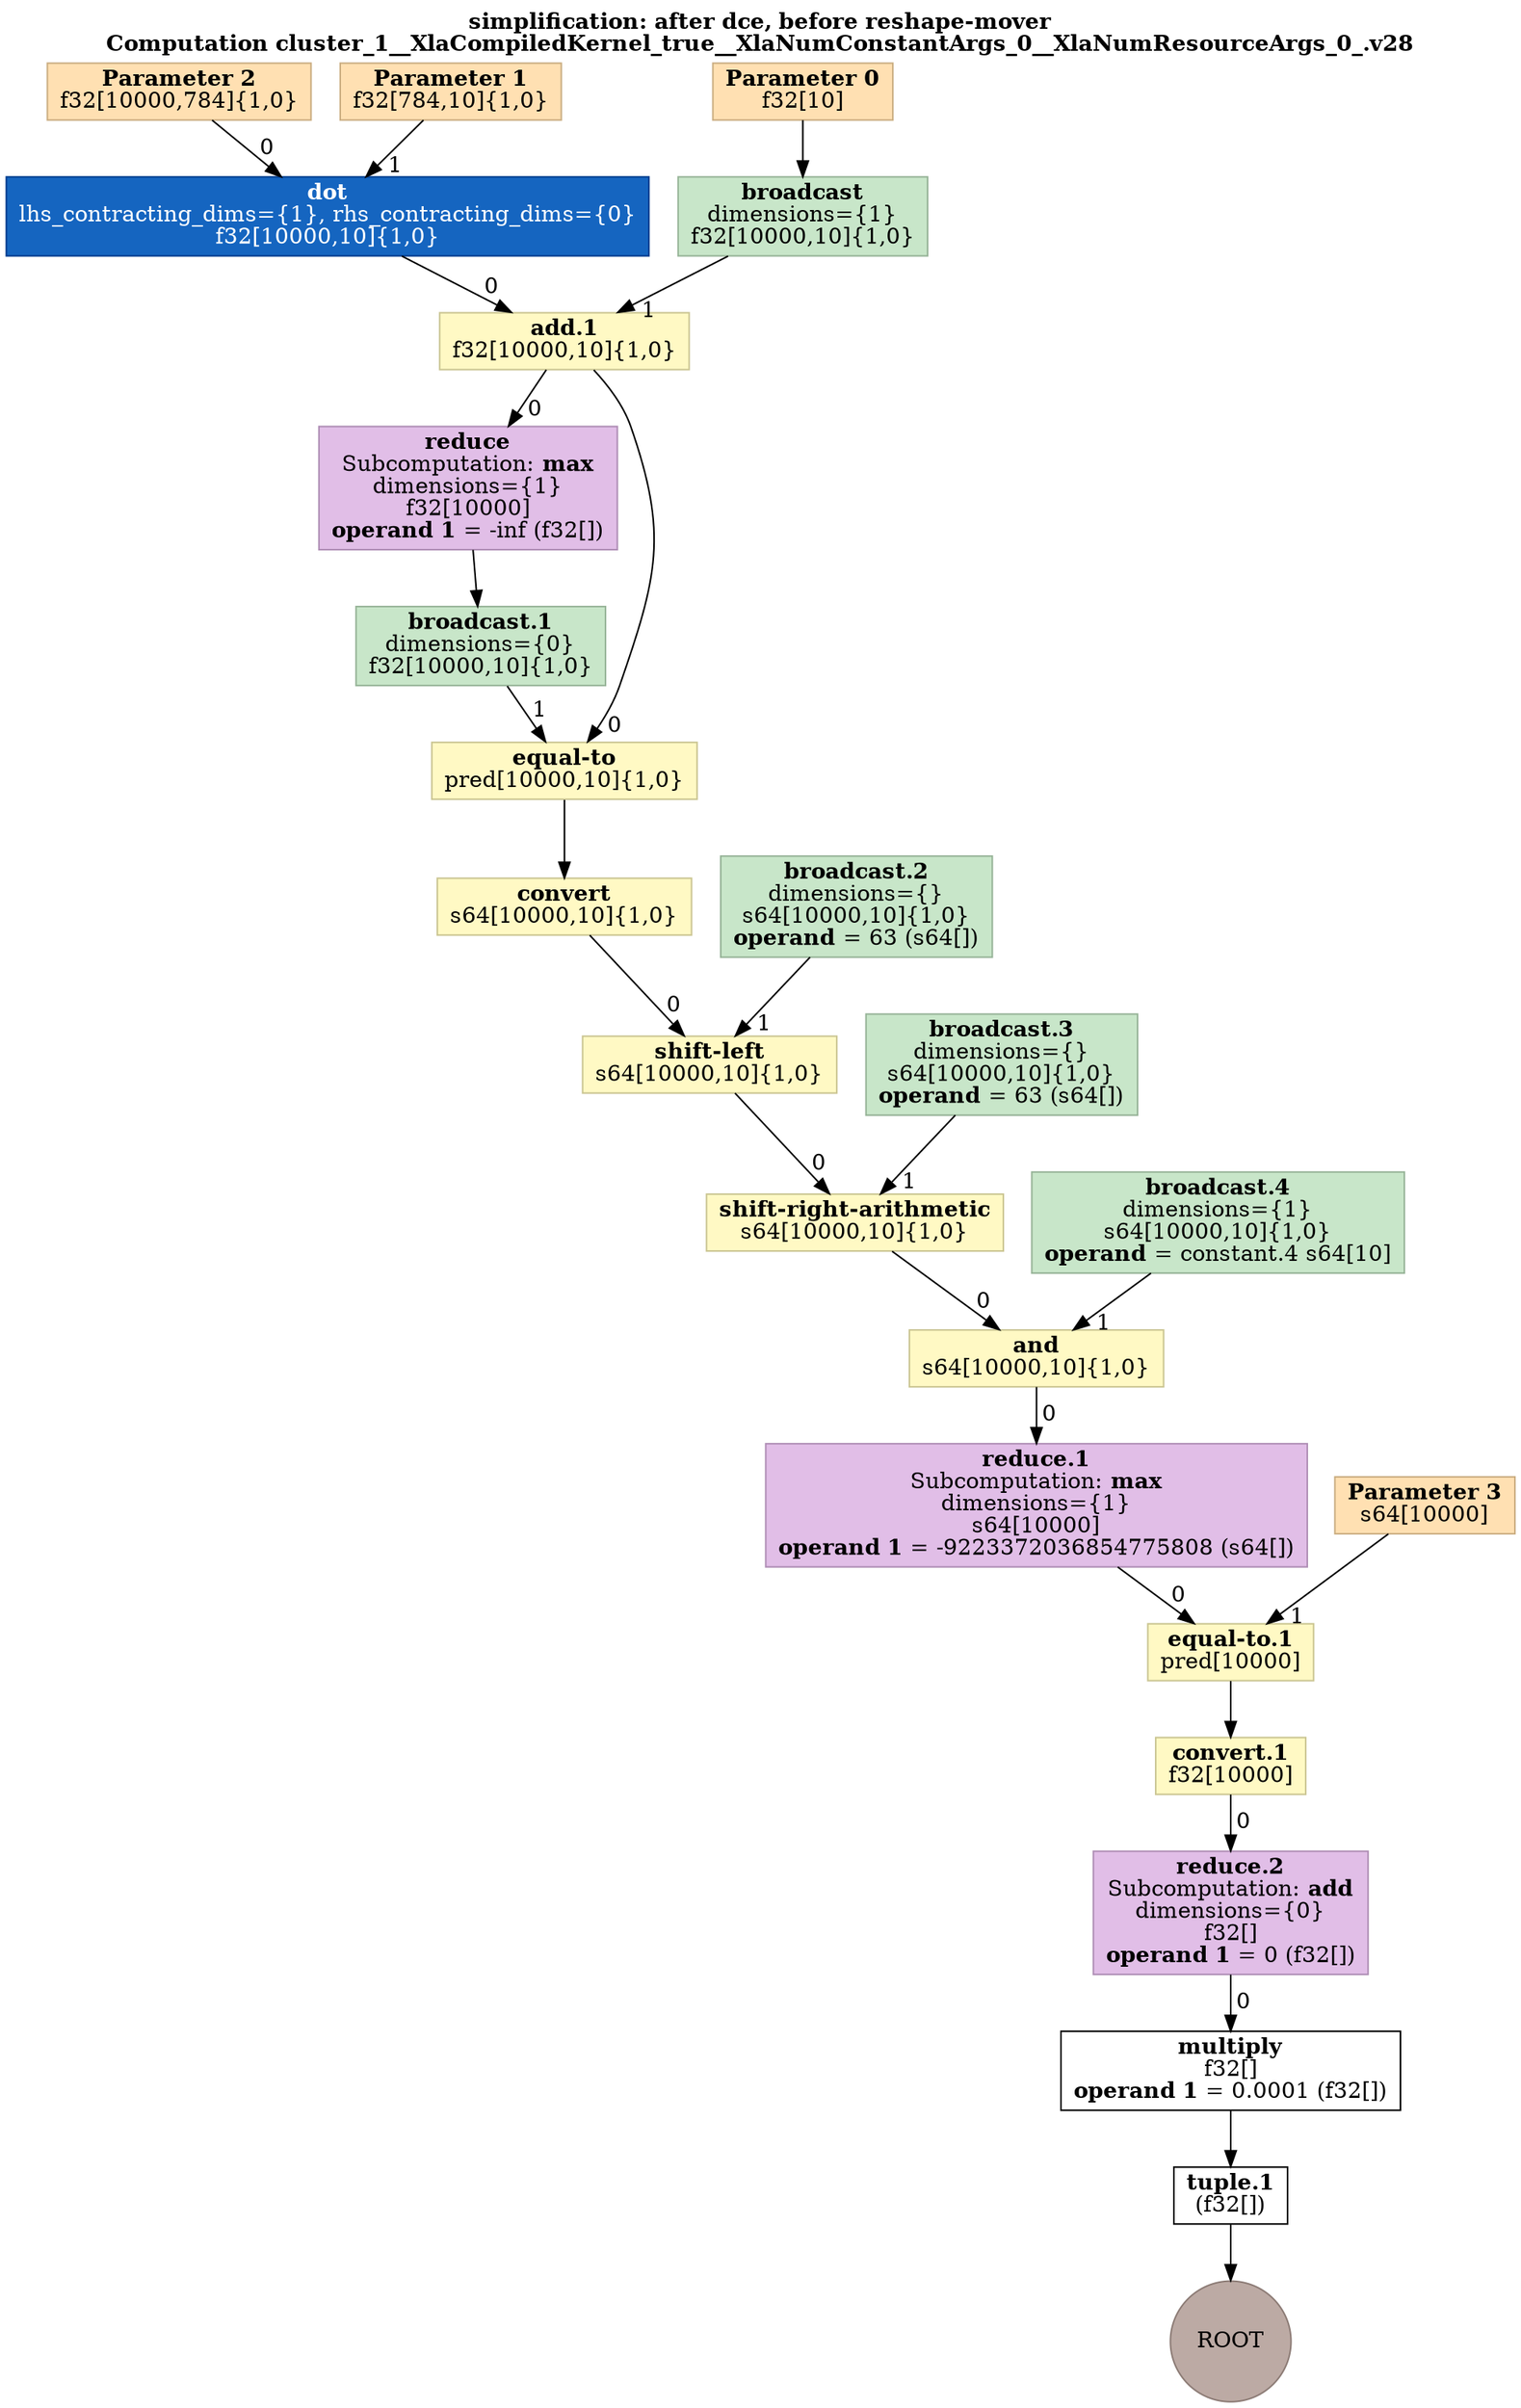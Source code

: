 digraph G {
rankdir = TB;
compound = true;
label = <<b>simplification: after dce, before reshape-mover<br/>Computation cluster_1__XlaCompiledKernel_true__XlaNumConstantArgs_0__XlaNumResourceArgs_0_.v28</b>>;
labelloc = t;
// Disable the tooltip.  Interestingly, "" doesn't work!
tooltip = " ";
// DOT graphs accept a stylesheet as a URI.  So naturally, an inline
// stylesheet is a data URI!
stylesheet="
  data:text/css,
  @import url(https://fonts.googleapis.com/css?family=Roboto:400,700);
  svg text {
    font-family: 'Roboto';
    font-size: 12px;
  }

    #node22:hover ~ #edge24 text { fill: #1976d2; }
  #node22:hover ~ #edge24 path { stroke: #1976d2; stroke-width: .2em; }
  #node22:hover ~ #edge24 polygon { fill: #1976d2; stroke: #1976d2; stroke-width: .2em; }

  #node24:hover ~ #edge24 text { fill: #d32f2f; }
  #node24:hover ~ #edge24 path { stroke: #d32f2f; stroke-width: .2em; }
  #node24:hover ~ #edge24 polygon { fill: #d32f2f; stroke: #d32f2f; stroke-width: .2em; }

  #node6:hover ~ #edge8 text { fill: #1976d2; }
  #node6:hover ~ #edge8 path { stroke: #1976d2; stroke-width: .2em; }
  #node6:hover ~ #edge8 polygon { fill: #1976d2; stroke: #1976d2; stroke-width: .2em; }

  #node9:hover ~ #edge8 text { fill: #d32f2f; }
  #node9:hover ~ #edge8 path { stroke: #d32f2f; stroke-width: .2em; }
  #node9:hover ~ #edge8 polygon { fill: #d32f2f; stroke: #d32f2f; stroke-width: .2em; }

  #node8:hover ~ #edge9 text { fill: #1976d2; }
  #node8:hover ~ #edge9 path { stroke: #1976d2; stroke-width: .2em; }
  #node8:hover ~ #edge9 polygon { fill: #1976d2; stroke: #1976d2; stroke-width: .2em; }

  #node9:hover ~ #edge9 text { fill: #d32f2f; }
  #node9:hover ~ #edge9 path { stroke: #d32f2f; stroke-width: .2em; }
  #node9:hover ~ #edge9 polygon { fill: #d32f2f; stroke: #d32f2f; stroke-width: .2em; }

  #node19:hover ~ #edge20 text { fill: #1976d2; }
  #node19:hover ~ #edge20 path { stroke: #1976d2; stroke-width: .2em; }
  #node19:hover ~ #edge20 polygon { fill: #1976d2; stroke: #1976d2; stroke-width: .2em; }

  #node20:hover ~ #edge20 text { fill: #d32f2f; }
  #node20:hover ~ #edge20 path { stroke: #d32f2f; stroke-width: .2em; }
  #node20:hover ~ #edge20 polygon { fill: #d32f2f; stroke: #d32f2f; stroke-width: .2em; }

  #node3:hover ~ #edge4 text { fill: #1976d2; }
  #node3:hover ~ #edge4 path { stroke: #1976d2; stroke-width: .2em; }
  #node3:hover ~ #edge4 polygon { fill: #1976d2; stroke: #1976d2; stroke-width: .2em; }

  #node6:hover ~ #edge4 text { fill: #d32f2f; }
  #node6:hover ~ #edge4 path { stroke: #d32f2f; stroke-width: .2em; }
  #node6:hover ~ #edge4 polygon { fill: #d32f2f; stroke: #d32f2f; stroke-width: .2em; }

  #node4:hover ~ #edge3 text { fill: #1976d2; }
  #node4:hover ~ #edge3 path { stroke: #1976d2; stroke-width: .2em; }
  #node4:hover ~ #edge3 polygon { fill: #1976d2; stroke: #1976d2; stroke-width: .2em; }

  #node5:hover ~ #edge3 text { fill: #d32f2f; }
  #node5:hover ~ #edge3 path { stroke: #d32f2f; stroke-width: .2em; }
  #node5:hover ~ #edge3 polygon { fill: #d32f2f; stroke: #d32f2f; stroke-width: .2em; }

  #node2:hover ~ #edge2 text { fill: #1976d2; }
  #node2:hover ~ #edge2 path { stroke: #1976d2; stroke-width: .2em; }
  #node2:hover ~ #edge2 polygon { fill: #1976d2; stroke: #1976d2; stroke-width: .2em; }

  #node3:hover ~ #edge2 text { fill: #d32f2f; }
  #node3:hover ~ #edge2 path { stroke: #d32f2f; stroke-width: .2em; }
  #node3:hover ~ #edge2 polygon { fill: #d32f2f; stroke: #d32f2f; stroke-width: .2em; }

  #node9:hover ~ #edge10 text { fill: #1976d2; }
  #node9:hover ~ #edge10 path { stroke: #1976d2; stroke-width: .2em; }
  #node9:hover ~ #edge10 polygon { fill: #1976d2; stroke: #1976d2; stroke-width: .2em; }

  #node10:hover ~ #edge10 text { fill: #d32f2f; }
  #node10:hover ~ #edge10 path { stroke: #d32f2f; stroke-width: .2em; }
  #node10:hover ~ #edge10 polygon { fill: #d32f2f; stroke: #d32f2f; stroke-width: .2em; }

  #node10:hover ~ #edge11 text { fill: #1976d2; }
  #node10:hover ~ #edge11 path { stroke: #1976d2; stroke-width: .2em; }
  #node10:hover ~ #edge11 polygon { fill: #1976d2; stroke: #1976d2; stroke-width: .2em; }

  #node12:hover ~ #edge11 text { fill: #d32f2f; }
  #node12:hover ~ #edge11 path { stroke: #d32f2f; stroke-width: .2em; }
  #node12:hover ~ #edge11 polygon { fill: #d32f2f; stroke: #d32f2f; stroke-width: .2em; }

  #node13:hover ~ #edge14 text { fill: #1976d2; }
  #node13:hover ~ #edge14 path { stroke: #1976d2; stroke-width: .2em; }
  #node13:hover ~ #edge14 polygon { fill: #1976d2; stroke: #1976d2; stroke-width: .2em; }

  #node14:hover ~ #edge14 text { fill: #d32f2f; }
  #node14:hover ~ #edge14 path { stroke: #d32f2f; stroke-width: .2em; }
  #node14:hover ~ #edge14 polygon { fill: #d32f2f; stroke: #d32f2f; stroke-width: .2em; }

  #node1:hover ~ #edge1 text { fill: #1976d2; }
  #node1:hover ~ #edge1 path { stroke: #1976d2; stroke-width: .2em; }
  #node1:hover ~ #edge1 polygon { fill: #1976d2; stroke: #1976d2; stroke-width: .2em; }

  #node3:hover ~ #edge1 text { fill: #d32f2f; }
  #node3:hover ~ #edge1 path { stroke: #d32f2f; stroke-width: .2em; }
  #node3:hover ~ #edge1 polygon { fill: #d32f2f; stroke: #d32f2f; stroke-width: .2em; }

  #node5:hover ~ #edge5 text { fill: #1976d2; }
  #node5:hover ~ #edge5 path { stroke: #1976d2; stroke-width: .2em; }
  #node5:hover ~ #edge5 polygon { fill: #1976d2; stroke: #1976d2; stroke-width: .2em; }

  #node6:hover ~ #edge5 text { fill: #d32f2f; }
  #node6:hover ~ #edge5 path { stroke: #d32f2f; stroke-width: .2em; }
  #node6:hover ~ #edge5 polygon { fill: #d32f2f; stroke: #d32f2f; stroke-width: .2em; }

  #node11:hover ~ #edge12 text { fill: #1976d2; }
  #node11:hover ~ #edge12 path { stroke: #1976d2; stroke-width: .2em; }
  #node11:hover ~ #edge12 polygon { fill: #1976d2; stroke: #1976d2; stroke-width: .2em; }

  #node12:hover ~ #edge12 text { fill: #d32f2f; }
  #node12:hover ~ #edge12 path { stroke: #d32f2f; stroke-width: .2em; }
  #node12:hover ~ #edge12 polygon { fill: #d32f2f; stroke: #d32f2f; stroke-width: .2em; }

  #node17:hover ~ #edge18 text { fill: #1976d2; }
  #node17:hover ~ #edge18 path { stroke: #1976d2; stroke-width: .2em; }
  #node17:hover ~ #edge18 polygon { fill: #1976d2; stroke: #1976d2; stroke-width: .2em; }

  #node19:hover ~ #edge18 text { fill: #d32f2f; }
  #node19:hover ~ #edge18 path { stroke: #d32f2f; stroke-width: .2em; }
  #node19:hover ~ #edge18 polygon { fill: #d32f2f; stroke: #d32f2f; stroke-width: .2em; }

  #node12:hover ~ #edge13 text { fill: #1976d2; }
  #node12:hover ~ #edge13 path { stroke: #1976d2; stroke-width: .2em; }
  #node12:hover ~ #edge13 polygon { fill: #1976d2; stroke: #1976d2; stroke-width: .2em; }

  #node14:hover ~ #edge13 text { fill: #d32f2f; }
  #node14:hover ~ #edge13 path { stroke: #d32f2f; stroke-width: .2em; }
  #node14:hover ~ #edge13 polygon { fill: #d32f2f; stroke: #d32f2f; stroke-width: .2em; }

  #node14:hover ~ #edge15 text { fill: #1976d2; }
  #node14:hover ~ #edge15 path { stroke: #1976d2; stroke-width: .2em; }
  #node14:hover ~ #edge15 polygon { fill: #1976d2; stroke: #1976d2; stroke-width: .2em; }

  #node16:hover ~ #edge15 text { fill: #d32f2f; }
  #node16:hover ~ #edge15 path { stroke: #d32f2f; stroke-width: .2em; }
  #node16:hover ~ #edge15 polygon { fill: #d32f2f; stroke: #d32f2f; stroke-width: .2em; }

  #node21:hover ~ #edge23 text { fill: #1976d2; }
  #node21:hover ~ #edge23 path { stroke: #1976d2; stroke-width: .2em; }
  #node21:hover ~ #edge23 polygon { fill: #1976d2; stroke: #1976d2; stroke-width: .2em; }

  #node23:hover ~ #edge23 text { fill: #d32f2f; }
  #node23:hover ~ #edge23 path { stroke: #d32f2f; stroke-width: .2em; }
  #node23:hover ~ #edge23 polygon { fill: #d32f2f; stroke: #d32f2f; stroke-width: .2em; }

  #node15:hover ~ #edge16 text { fill: #1976d2; }
  #node15:hover ~ #edge16 path { stroke: #1976d2; stroke-width: .2em; }
  #node15:hover ~ #edge16 polygon { fill: #1976d2; stroke: #1976d2; stroke-width: .2em; }

  #node16:hover ~ #edge16 text { fill: #d32f2f; }
  #node16:hover ~ #edge16 path { stroke: #d32f2f; stroke-width: .2em; }
  #node16:hover ~ #edge16 polygon { fill: #d32f2f; stroke: #d32f2f; stroke-width: .2em; }

  #node7:hover ~ #edge7 text { fill: #1976d2; }
  #node7:hover ~ #edge7 path { stroke: #1976d2; stroke-width: .2em; }
  #node7:hover ~ #edge7 polygon { fill: #1976d2; stroke: #1976d2; stroke-width: .2em; }

  #node8:hover ~ #edge7 text { fill: #d32f2f; }
  #node8:hover ~ #edge7 path { stroke: #d32f2f; stroke-width: .2em; }
  #node8:hover ~ #edge7 polygon { fill: #d32f2f; stroke: #d32f2f; stroke-width: .2em; }

  #node16:hover ~ #edge17 text { fill: #1976d2; }
  #node16:hover ~ #edge17 path { stroke: #1976d2; stroke-width: .2em; }
  #node16:hover ~ #edge17 polygon { fill: #1976d2; stroke: #1976d2; stroke-width: .2em; }

  #node17:hover ~ #edge17 text { fill: #d32f2f; }
  #node17:hover ~ #edge17 path { stroke: #d32f2f; stroke-width: .2em; }
  #node17:hover ~ #edge17 polygon { fill: #d32f2f; stroke: #d32f2f; stroke-width: .2em; }

  #node6:hover ~ #edge6 text { fill: #1976d2; }
  #node6:hover ~ #edge6 path { stroke: #1976d2; stroke-width: .2em; }
  #node6:hover ~ #edge6 polygon { fill: #1976d2; stroke: #1976d2; stroke-width: .2em; }

  #node7:hover ~ #edge6 text { fill: #d32f2f; }
  #node7:hover ~ #edge6 path { stroke: #d32f2f; stroke-width: .2em; }
  #node7:hover ~ #edge6 polygon { fill: #d32f2f; stroke: #d32f2f; stroke-width: .2em; }

  #node18:hover ~ #edge19 text { fill: #1976d2; }
  #node18:hover ~ #edge19 path { stroke: #1976d2; stroke-width: .2em; }
  #node18:hover ~ #edge19 polygon { fill: #1976d2; stroke: #1976d2; stroke-width: .2em; }

  #node19:hover ~ #edge19 text { fill: #d32f2f; }
  #node19:hover ~ #edge19 path { stroke: #d32f2f; stroke-width: .2em; }
  #node19:hover ~ #edge19 polygon { fill: #d32f2f; stroke: #d32f2f; stroke-width: .2em; }

  #node20:hover ~ #edge21 text { fill: #1976d2; }
  #node20:hover ~ #edge21 path { stroke: #1976d2; stroke-width: .2em; }
  #node20:hover ~ #edge21 polygon { fill: #1976d2; stroke: #1976d2; stroke-width: .2em; }

  #node21:hover ~ #edge21 text { fill: #d32f2f; }
  #node21:hover ~ #edge21 path { stroke: #d32f2f; stroke-width: .2em; }
  #node21:hover ~ #edge21 polygon { fill: #d32f2f; stroke: #d32f2f; stroke-width: .2em; }

  #node23:hover ~ #edge22 text { fill: #1976d2; }
  #node23:hover ~ #edge22 path { stroke: #1976d2; stroke-width: .2em; }
  #node23:hover ~ #edge22 polygon { fill: #1976d2; stroke: #1976d2; stroke-width: .2em; }

  #node22:hover ~ #edge22 text { fill: #d32f2f; }
  #node22:hover ~ #edge22 path { stroke: #d32f2f; stroke-width: .2em; }
  #node22:hover ~ #edge22 polygon { fill: #d32f2f; stroke: #d32f2f; stroke-width: .2em; }

"

140175364415776 [label=<<b>Parameter 2</b><br/>f32[10000,784]{1,0}>, shape=rect, tooltip=" ", style="filled", fontcolor="black", color="#cbae82", fillcolor="#ffe0b2"];
140175364416752 [label=<<b>Parameter 1</b><br/>f32[784,10]{1,0}>, shape=rect, tooltip=" ", style="filled", fontcolor="black", color="#cbae82", fillcolor="#ffe0b2"];
140175364430736 [label=<<b>dot</b><br/>lhs_contracting_dims={1}, rhs_contracting_dims={0}<br/>f32[10000,10]{1,0}>, shape=rect, tooltip=" ", style="filled", fontcolor="white", color="#003c8f", fillcolor="#1565c0"];
140175364432208 [label=<<b>Parameter 0</b><br/>f32[10]>, shape=rect, tooltip=" ", style="filled", fontcolor="black", color="#cbae82", fillcolor="#ffe0b2"];
140175364471792 [label=<<b>broadcast</b><br/>dimensions={1}<br/>f32[10000,10]{1,0}>, shape=rect, tooltip=" ", style="filled", fontcolor="black", color="#97b498", fillcolor="#c8e6c9"];
140175364472528 [label=<<b>add.1</b><br/>f32[10000,10]{1,0}>, shape=rect, tooltip=" ", style="filled", fontcolor="black", color="#cbc693", fillcolor="#fff9c4"];
140175364474000 [label=<<b>reduce</b><br/>Subcomputation: <b>max</b><br/>dimensions={1}<br/>f32[10000]<br/><b>operand 1</b> = -inf (f32[])>, shape=rect, tooltip=" ", style="filled", fontcolor="black", color="#af8eb5", fillcolor="#e1bee7"];
140175364474736 [label=<<b>broadcast.1</b><br/>dimensions={0}<br/>f32[10000,10]{1,0}>, shape=rect, tooltip=" ", style="filled", fontcolor="black", color="#97b498", fillcolor="#c8e6c9"];
140175364475472 [label=<<b>equal-to</b><br/>pred[10000,10]{1,0}>, shape=rect, tooltip=" ", style="filled", fontcolor="black", color="#cbc693", fillcolor="#fff9c4"];
140175364476208 [label=<<b>convert</b><br/>s64[10000,10]{1,0}>, shape=rect, tooltip=" ", style="filled", fontcolor="black", color="#cbc693", fillcolor="#fff9c4"];
140175364477680 [label=<<b>broadcast.2</b><br/>dimensions={}<br/>s64[10000,10]{1,0}<br/><b>operand</b> = 63 (s64[])>, shape=rect, tooltip=" ", style="filled", fontcolor="black", color="#97b498", fillcolor="#c8e6c9"];
140175364478416 [label=<<b>shift-left</b><br/>s64[10000,10]{1,0}>, shape=rect, tooltip=" ", style="filled", fontcolor="black", color="#cbc693", fillcolor="#fff9c4"];
140175364479344 [label=<<b>broadcast.3</b><br/>dimensions={}<br/>s64[10000,10]{1,0}<br/><b>operand</b> = 63 (s64[])>, shape=rect, tooltip=" ", style="filled", fontcolor="black", color="#97b498", fillcolor="#c8e6c9"];
140175364480544 [label=<<b>shift-right-arithmetic</b><br/>s64[10000,10]{1,0}>, shape=rect, tooltip=" ", style="filled", fontcolor="black", color="#cbc693", fillcolor="#fff9c4"];
140175364482832 [label=<<b>broadcast.4</b><br/>dimensions={1}<br/>s64[10000,10]{1,0}<br/><b>operand</b> = constant.4 s64[10]>, shape=rect, tooltip=" ", style="filled", fontcolor="black", color="#97b498", fillcolor="#c8e6c9"];
140175364484032 [label=<<b>and</b><br/>s64[10000,10]{1,0}>, shape=rect, tooltip=" ", style="filled", fontcolor="black", color="#cbc693", fillcolor="#fff9c4"];
140175364485072 [label=<<b>reduce.1</b><br/>Subcomputation: <b>max</b><br/>dimensions={1}<br/>s64[10000]<br/><b>operand 1</b> = -9223372036854775808 (s64[])>, shape=rect, tooltip=" ", style="filled", fontcolor="black", color="#af8eb5", fillcolor="#e1bee7"];
140175364486464 [label=<<b>Parameter 3</b><br/>s64[10000]>, shape=rect, tooltip=" ", style="filled", fontcolor="black", color="#cbae82", fillcolor="#ffe0b2"];
140175364487536 [label=<<b>equal-to.1</b><br/>pred[10000]>, shape=rect, tooltip=" ", style="filled", fontcolor="black", color="#cbc693", fillcolor="#fff9c4"];
140175364488720 [label=<<b>convert.1</b><br/>f32[10000]>, shape=rect, tooltip=" ", style="filled", fontcolor="black", color="#cbc693", fillcolor="#fff9c4"];
140175364489920 [label=<<b>reduce.2</b><br/>Subcomputation: <b>add</b><br/>dimensions={0}<br/>f32[]<br/><b>operand 1</b> = 0 (f32[])>, shape=rect, tooltip=" ", style="filled", fontcolor="black", color="#af8eb5", fillcolor="#e1bee7"];
140175364496192 [label=<<b>tuple.1</b><br/>(f32[])>, shape=rect, tooltip=" ", style="filled", fontcolor="black", color="black", fillcolor="white"];
140175364506384 [label=<<b>multiply</b><br/>f32[]<br/><b>operand 1</b> = 0.0001 (f32[])>, shape=rect, tooltip=" ", style="filled", fontcolor="black", color="black", fillcolor="white"];
cluster_140175364480368 [label=<ROOT>, shape=circle, tooltip=" ", style="filled", fontcolor="black", color="#8c7b75", fillcolor="#bcaaa4"];
140175364415776 -> 140175364430736 [tooltip="arg2 -> dot"  headlabel="0", labeldistance=2];
140175364416752 -> 140175364430736 [tooltip="arg1 -> dot"  headlabel="1", labeldistance=2];
140175364432208 -> 140175364471792 [tooltip="arg0 -> broadcast" ];
140175364430736 -> 140175364472528 [tooltip="dot -> add.1"  headlabel="0", labeldistance=2];
140175364471792 -> 140175364472528 [tooltip="broadcast -> add.1"  headlabel="1", labeldistance=2];
140175364472528 -> 140175364474000 [tooltip="add.1 -> reduce"  headlabel="0", labeldistance=2];
140175364474000 -> 140175364474736 [tooltip="reduce -> broadcast.1" ];
140175364472528 -> 140175364475472 [tooltip="add.1 -> equal-to"  headlabel="0", labeldistance=2];
140175364474736 -> 140175364475472 [tooltip="broadcast.1 -> equal-to"  headlabel="1", labeldistance=2];
140175364475472 -> 140175364476208 [tooltip="equal-to -> convert" ];
140175364476208 -> 140175364478416 [tooltip="convert -> shift-left"  headlabel="0", labeldistance=2];
140175364477680 -> 140175364478416 [tooltip="broadcast.2 -> shift-left"  headlabel="1", labeldistance=2];
140175364478416 -> 140175364480544 [tooltip="shift-left -> shift-right-arithmetic"  headlabel="0", labeldistance=2];
140175364479344 -> 140175364480544 [tooltip="broadcast.3 -> shift-right-arithmetic"  headlabel="1", labeldistance=2];
140175364480544 -> 140175364484032 [tooltip="shift-right-arithmetic -> and"  headlabel="0", labeldistance=2];
140175364482832 -> 140175364484032 [tooltip="broadcast.4 -> and"  headlabel="1", labeldistance=2];
140175364484032 -> 140175364485072 [tooltip="and -> reduce.1"  headlabel="0", labeldistance=2];
140175364485072 -> 140175364487536 [tooltip="reduce.1 -> equal-to.1"  headlabel="0", labeldistance=2];
140175364486464 -> 140175364487536 [tooltip="arg3 -> equal-to.1"  headlabel="1", labeldistance=2];
140175364487536 -> 140175364488720 [tooltip="equal-to.1 -> convert.1" ];
140175364488720 -> 140175364489920 [tooltip="convert.1 -> reduce.2"  headlabel="0", labeldistance=2];
140175364506384 -> 140175364496192 [tooltip="multiply -> tuple.1" ];
140175364489920 -> 140175364506384 [tooltip="reduce.2 -> multiply"  headlabel="0", labeldistance=2];
140175364496192 -> cluster_140175364480368 [tooltip=" "];
}
